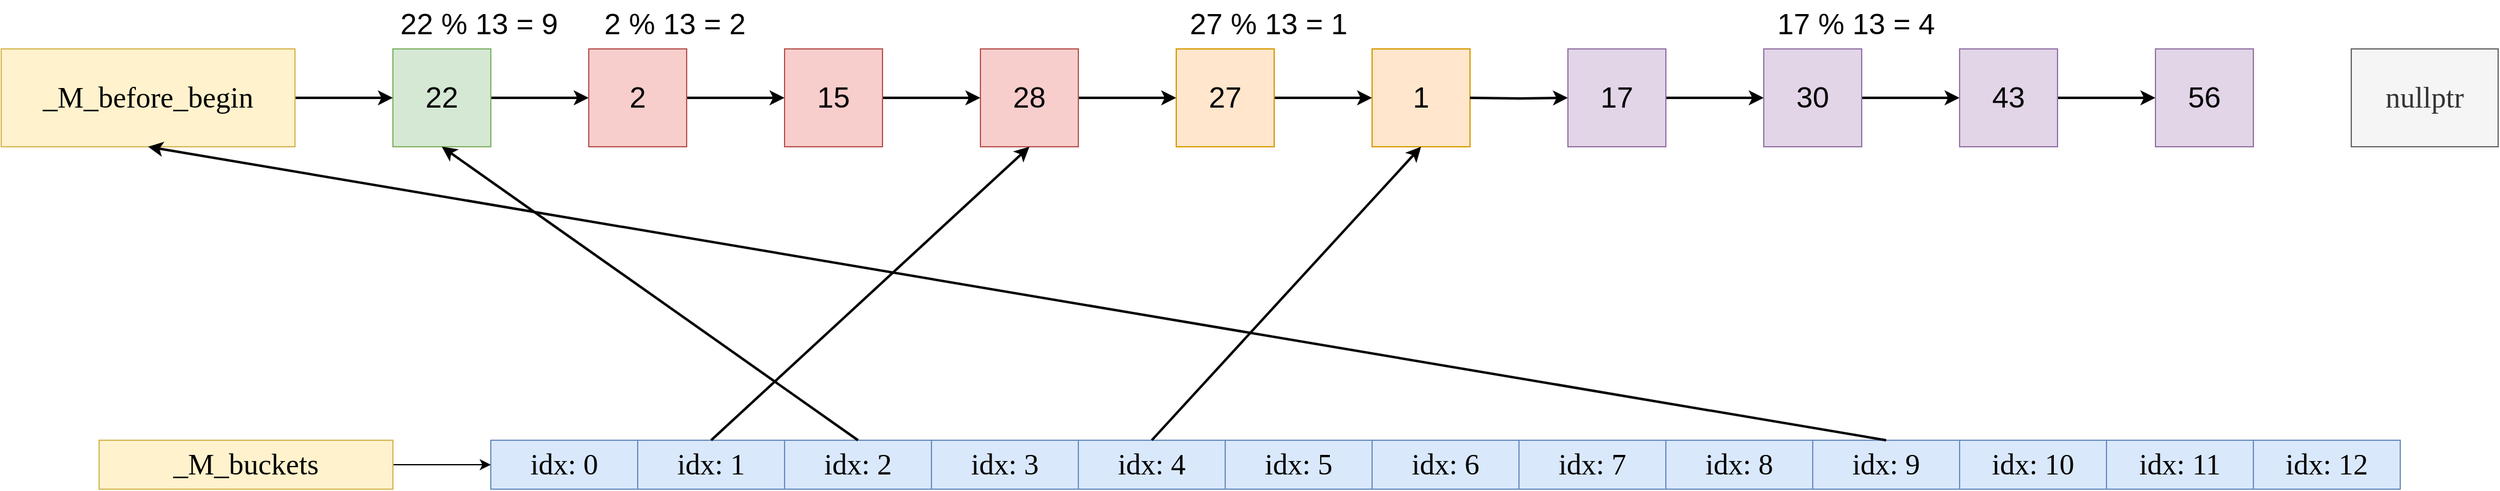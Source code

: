 <mxfile version="28.1.2">
  <diagram name="Page-1" id="Eac-Bs2ukqW6JTLggprC">
    <mxGraphModel dx="2803" dy="5627" grid="1" gridSize="10" guides="1" tooltips="1" connect="1" arrows="1" fold="1" page="1" pageScale="1" pageWidth="850" pageHeight="1100" math="0" shadow="0">
      <root>
        <mxCell id="0" />
        <mxCell id="1" parent="0" />
        <mxCell id="0fjNzYwwDh6nOgpX-9vb-41" value="&lt;span style=&quot;color: rgb(0, 0, 0); font-size: 24px;&quot;&gt;idx: 0&lt;/span&gt;" style="rounded=0;whiteSpace=wrap;html=1;fontFamily=Fira Code;fillColor=#dae8fc;strokeColor=#6c8ebf;" parent="1" vertex="1">
          <mxGeometry x="320" y="680" width="120" height="40" as="geometry" />
        </mxCell>
        <mxCell id="0fjNzYwwDh6nOgpX-9vb-42" value="&lt;span style=&quot;color: rgb(0, 0, 0); font-size: 24px;&quot;&gt;idx: 1&lt;/span&gt;" style="rounded=0;whiteSpace=wrap;html=1;fontFamily=Fira Code;fillColor=#dae8fc;strokeColor=#6c8ebf;" parent="1" vertex="1">
          <mxGeometry x="440" y="680" width="120" height="40" as="geometry" />
        </mxCell>
        <mxCell id="0fjNzYwwDh6nOgpX-9vb-44" value="&lt;span style=&quot;color: rgb(0, 0, 0); font-size: 24px;&quot;&gt;idx: 2&lt;/span&gt;" style="rounded=0;whiteSpace=wrap;html=1;fontFamily=Fira Code;fillColor=#dae8fc;strokeColor=#6c8ebf;" parent="1" vertex="1">
          <mxGeometry x="560" y="680" width="120" height="40" as="geometry" />
        </mxCell>
        <mxCell id="0fjNzYwwDh6nOgpX-9vb-45" value="&lt;span style=&quot;color: rgb(0, 0, 0); font-size: 24px;&quot;&gt;idx: 3&lt;/span&gt;" style="rounded=0;whiteSpace=wrap;html=1;fontFamily=Fira Code;fillColor=#dae8fc;strokeColor=#6c8ebf;" parent="1" vertex="1">
          <mxGeometry x="680" y="680" width="120" height="40" as="geometry" />
        </mxCell>
        <mxCell id="0fjNzYwwDh6nOgpX-9vb-46" value="&lt;span style=&quot;color: rgb(0, 0, 0); font-size: 24px;&quot;&gt;idx: 4&lt;/span&gt;" style="rounded=0;whiteSpace=wrap;html=1;fontFamily=Fira Code;fillColor=#dae8fc;strokeColor=#6c8ebf;" parent="1" vertex="1">
          <mxGeometry x="800" y="680" width="120" height="40" as="geometry" />
        </mxCell>
        <mxCell id="0fjNzYwwDh6nOgpX-9vb-47" value="&lt;span style=&quot;color: rgb(0, 0, 0); font-size: 24px;&quot;&gt;idx: 5&lt;/span&gt;" style="rounded=0;whiteSpace=wrap;html=1;fontFamily=Fira Code;fillColor=#dae8fc;strokeColor=#6c8ebf;" parent="1" vertex="1">
          <mxGeometry x="920" y="680" width="120" height="40" as="geometry" />
        </mxCell>
        <mxCell id="0fjNzYwwDh6nOgpX-9vb-48" value="&lt;span style=&quot;color: rgb(0, 0, 0); font-size: 24px;&quot;&gt;idx: 6&lt;/span&gt;" style="rounded=0;whiteSpace=wrap;html=1;fontFamily=Fira Code;fillColor=#dae8fc;strokeColor=#6c8ebf;" parent="1" vertex="1">
          <mxGeometry x="1040" y="680" width="120" height="40" as="geometry" />
        </mxCell>
        <mxCell id="0fjNzYwwDh6nOgpX-9vb-49" value="&lt;span style=&quot;color: rgb(0, 0, 0); font-size: 24px;&quot;&gt;idx: 7&lt;/span&gt;" style="rounded=0;whiteSpace=wrap;html=1;fontFamily=Fira Code;fillColor=#dae8fc;strokeColor=#6c8ebf;" parent="1" vertex="1">
          <mxGeometry x="1160" y="680" width="120" height="40" as="geometry" />
        </mxCell>
        <mxCell id="0fjNzYwwDh6nOgpX-9vb-50" value="&lt;span style=&quot;color: rgb(0, 0, 0); font-size: 24px;&quot;&gt;idx: 8&lt;/span&gt;" style="rounded=0;whiteSpace=wrap;html=1;fontFamily=Fira Code;fillColor=#dae8fc;strokeColor=#6c8ebf;" parent="1" vertex="1">
          <mxGeometry x="1280" y="680" width="120" height="40" as="geometry" />
        </mxCell>
        <mxCell id="0fjNzYwwDh6nOgpX-9vb-51" value="&lt;span style=&quot;color: rgb(0, 0, 0); font-size: 24px;&quot;&gt;idx: 9&lt;/span&gt;" style="rounded=0;whiteSpace=wrap;html=1;fontFamily=Fira Code;fillColor=#dae8fc;strokeColor=#6c8ebf;" parent="1" vertex="1">
          <mxGeometry x="1400" y="680" width="120" height="40" as="geometry" />
        </mxCell>
        <mxCell id="0fjNzYwwDh6nOgpX-9vb-52" value="&lt;span style=&quot;color: rgb(0, 0, 0); font-size: 24px;&quot;&gt;idx: 10&lt;/span&gt;" style="rounded=0;whiteSpace=wrap;html=1;fontFamily=Fira Code;fillColor=#dae8fc;strokeColor=#6c8ebf;" parent="1" vertex="1">
          <mxGeometry x="1520" y="680" width="120" height="40" as="geometry" />
        </mxCell>
        <mxCell id="0fjNzYwwDh6nOgpX-9vb-53" value="&lt;span style=&quot;color: rgb(0, 0, 0); font-size: 24px;&quot;&gt;idx: 11&lt;/span&gt;" style="rounded=0;whiteSpace=wrap;html=1;fontFamily=Fira Code;fillColor=#dae8fc;strokeColor=#6c8ebf;" parent="1" vertex="1">
          <mxGeometry x="1640" y="680" width="120" height="40" as="geometry" />
        </mxCell>
        <mxCell id="0fjNzYwwDh6nOgpX-9vb-54" value="&lt;span style=&quot;color: rgb(0, 0, 0); font-size: 24px;&quot;&gt;idx: 12&lt;/span&gt;" style="rounded=0;whiteSpace=wrap;html=1;fontFamily=Fira Code;fillColor=#dae8fc;strokeColor=#6c8ebf;" parent="1" vertex="1">
          <mxGeometry x="1760" y="680" width="120" height="40" as="geometry" />
        </mxCell>
        <mxCell id="0fjNzYwwDh6nOgpX-9vb-56" style="edgeStyle=orthogonalEdgeStyle;rounded=0;orthogonalLoop=1;jettySize=auto;html=1;exitX=1;exitY=0.5;exitDx=0;exitDy=0;entryX=0;entryY=0.5;entryDx=0;entryDy=0;" parent="1" source="0fjNzYwwDh6nOgpX-9vb-55" target="0fjNzYwwDh6nOgpX-9vb-41" edge="1">
          <mxGeometry relative="1" as="geometry" />
        </mxCell>
        <mxCell id="0fjNzYwwDh6nOgpX-9vb-55" value="_M_buckets" style="rounded=0;whiteSpace=wrap;html=1;fontSize=24;fontFamily=Fira Code;fillColor=#fff2cc;strokeColor=#d6b656;" parent="1" vertex="1">
          <mxGeometry y="680" width="240" height="40" as="geometry" />
        </mxCell>
        <mxCell id="0fjNzYwwDh6nOgpX-9vb-86" value="" style="edgeStyle=orthogonalEdgeStyle;rounded=0;orthogonalLoop=1;jettySize=auto;html=1;strokeWidth=2;fillColor=#d5e8d4;strokeColor=#000000;" parent="1" source="0fjNzYwwDh6nOgpX-9vb-74" target="0fjNzYwwDh6nOgpX-9vb-77" edge="1">
          <mxGeometry relative="1" as="geometry" />
        </mxCell>
        <mxCell id="0fjNzYwwDh6nOgpX-9vb-74" value="&lt;font style=&quot;font-size: 24px;&quot;&gt;22&lt;/font&gt;" style="rounded=0;whiteSpace=wrap;html=1;fillColor=#d5e8d4;strokeColor=#82b366;" parent="1" vertex="1">
          <mxGeometry x="240" y="360" width="80" height="80" as="geometry" />
        </mxCell>
        <mxCell id="0fjNzYwwDh6nOgpX-9vb-87" value="" style="edgeStyle=orthogonalEdgeStyle;rounded=0;orthogonalLoop=1;jettySize=auto;html=1;strokeWidth=2;fillColor=#d5e8d4;strokeColor=#000000;" parent="1" source="0fjNzYwwDh6nOgpX-9vb-77" target="0fjNzYwwDh6nOgpX-9vb-78" edge="1">
          <mxGeometry relative="1" as="geometry" />
        </mxCell>
        <mxCell id="0fjNzYwwDh6nOgpX-9vb-77" value="&lt;font style=&quot;font-size: 24px;&quot;&gt;2&lt;/font&gt;" style="rounded=0;whiteSpace=wrap;html=1;fillColor=#f8cecc;strokeColor=#b85450;" parent="1" vertex="1">
          <mxGeometry x="400" y="360" width="80" height="80" as="geometry" />
        </mxCell>
        <mxCell id="0fjNzYwwDh6nOgpX-9vb-88" value="" style="edgeStyle=orthogonalEdgeStyle;rounded=0;orthogonalLoop=1;jettySize=auto;html=1;strokeWidth=2;fillColor=#d5e8d4;strokeColor=#000000;" parent="1" source="0fjNzYwwDh6nOgpX-9vb-78" target="0fjNzYwwDh6nOgpX-9vb-79" edge="1">
          <mxGeometry relative="1" as="geometry" />
        </mxCell>
        <mxCell id="0fjNzYwwDh6nOgpX-9vb-78" value="&lt;font style=&quot;font-size: 24px;&quot;&gt;15&lt;/font&gt;" style="rounded=0;whiteSpace=wrap;html=1;fillColor=#f8cecc;strokeColor=#b85450;" parent="1" vertex="1">
          <mxGeometry x="560" y="360" width="80" height="80" as="geometry" />
        </mxCell>
        <mxCell id="0fjNzYwwDh6nOgpX-9vb-89" value="" style="edgeStyle=orthogonalEdgeStyle;rounded=0;orthogonalLoop=1;jettySize=auto;html=1;strokeWidth=2;fillColor=#d5e8d4;strokeColor=#000000;" parent="1" source="0fjNzYwwDh6nOgpX-9vb-79" target="0fjNzYwwDh6nOgpX-9vb-80" edge="1">
          <mxGeometry relative="1" as="geometry" />
        </mxCell>
        <mxCell id="0fjNzYwwDh6nOgpX-9vb-79" value="&lt;font style=&quot;font-size: 24px;&quot;&gt;28&lt;/font&gt;" style="rounded=0;whiteSpace=wrap;html=1;fillColor=#f8cecc;strokeColor=#b85450;" parent="1" vertex="1">
          <mxGeometry x="720" y="360" width="80" height="80" as="geometry" />
        </mxCell>
        <mxCell id="0fjNzYwwDh6nOgpX-9vb-90" value="" style="edgeStyle=orthogonalEdgeStyle;rounded=0;orthogonalLoop=1;jettySize=auto;html=1;strokeWidth=2;fillColor=#d5e8d4;strokeColor=#000000;" parent="1" source="0fjNzYwwDh6nOgpX-9vb-80" target="0fjNzYwwDh6nOgpX-9vb-81" edge="1">
          <mxGeometry relative="1" as="geometry" />
        </mxCell>
        <mxCell id="0fjNzYwwDh6nOgpX-9vb-80" value="&lt;font style=&quot;font-size: 24px;&quot;&gt;27&lt;/font&gt;" style="rounded=0;whiteSpace=wrap;html=1;fillColor=#ffe6cc;strokeColor=#d79b00;" parent="1" vertex="1">
          <mxGeometry x="880" y="360" width="80" height="80" as="geometry" />
        </mxCell>
        <mxCell id="0fjNzYwwDh6nOgpX-9vb-81" value="&lt;font style=&quot;font-size: 24px;&quot;&gt;1&lt;/font&gt;" style="rounded=0;whiteSpace=wrap;html=1;fillColor=#ffe6cc;strokeColor=#d79b00;" parent="1" vertex="1">
          <mxGeometry x="1040" y="360" width="80" height="80" as="geometry" />
        </mxCell>
        <mxCell id="0fjNzYwwDh6nOgpX-9vb-92" value="" style="edgeStyle=orthogonalEdgeStyle;rounded=0;orthogonalLoop=1;jettySize=auto;html=1;strokeWidth=2;fillColor=#d5e8d4;strokeColor=#000000;" parent="1" target="0fjNzYwwDh6nOgpX-9vb-83" edge="1">
          <mxGeometry relative="1" as="geometry">
            <mxPoint x="1120" y="400" as="sourcePoint" />
          </mxGeometry>
        </mxCell>
        <mxCell id="0fjNzYwwDh6nOgpX-9vb-93" value="" style="edgeStyle=orthogonalEdgeStyle;rounded=0;orthogonalLoop=1;jettySize=auto;html=1;strokeWidth=2;fillColor=#d5e8d4;strokeColor=#000000;" parent="1" source="0fjNzYwwDh6nOgpX-9vb-83" target="0fjNzYwwDh6nOgpX-9vb-84" edge="1">
          <mxGeometry relative="1" as="geometry" />
        </mxCell>
        <mxCell id="0fjNzYwwDh6nOgpX-9vb-83" value="&lt;font style=&quot;font-size: 24px;&quot;&gt;17&lt;/font&gt;" style="rounded=0;whiteSpace=wrap;html=1;fillColor=#e1d5e7;strokeColor=#9673a6;" parent="1" vertex="1">
          <mxGeometry x="1200" y="360" width="80" height="80" as="geometry" />
        </mxCell>
        <mxCell id="0fjNzYwwDh6nOgpX-9vb-94" value="" style="edgeStyle=orthogonalEdgeStyle;rounded=0;orthogonalLoop=1;jettySize=auto;html=1;strokeWidth=2;fillColor=#d5e8d4;strokeColor=#000000;" parent="1" source="0fjNzYwwDh6nOgpX-9vb-84" target="0fjNzYwwDh6nOgpX-9vb-85" edge="1">
          <mxGeometry relative="1" as="geometry" />
        </mxCell>
        <mxCell id="0fjNzYwwDh6nOgpX-9vb-84" value="&lt;font style=&quot;font-size: 24px;&quot;&gt;30&lt;/font&gt;" style="rounded=0;whiteSpace=wrap;html=1;fillColor=#e1d5e7;strokeColor=#9673a6;" parent="1" vertex="1">
          <mxGeometry x="1360" y="360" width="80" height="80" as="geometry" />
        </mxCell>
        <mxCell id="E5Ftfc2FvoPvFugDoQk0-2" style="edgeStyle=orthogonalEdgeStyle;rounded=0;orthogonalLoop=1;jettySize=auto;html=1;strokeWidth=2;" parent="1" source="0fjNzYwwDh6nOgpX-9vb-85" target="E5Ftfc2FvoPvFugDoQk0-1" edge="1">
          <mxGeometry relative="1" as="geometry" />
        </mxCell>
        <mxCell id="0fjNzYwwDh6nOgpX-9vb-85" value="&lt;font style=&quot;font-size: 24px;&quot;&gt;43&lt;/font&gt;" style="rounded=0;whiteSpace=wrap;html=1;fillColor=#e1d5e7;strokeColor=#9673a6;" parent="1" vertex="1">
          <mxGeometry x="1520" y="360" width="80" height="80" as="geometry" />
        </mxCell>
        <mxCell id="0fjNzYwwDh6nOgpX-9vb-103" value="" style="edgeStyle=orthogonalEdgeStyle;rounded=0;orthogonalLoop=1;jettySize=auto;html=1;strokeWidth=2;" parent="1" source="0fjNzYwwDh6nOgpX-9vb-99" target="0fjNzYwwDh6nOgpX-9vb-74" edge="1">
          <mxGeometry relative="1" as="geometry" />
        </mxCell>
        <mxCell id="0fjNzYwwDh6nOgpX-9vb-99" value="_M_before_begin" style="rounded=0;whiteSpace=wrap;html=1;fontSize=24;fontFamily=Fira Code;fillColor=#fff2cc;strokeColor=#d6b656;" parent="1" vertex="1">
          <mxGeometry x="-80" y="360" width="240" height="80" as="geometry" />
        </mxCell>
        <mxCell id="0fjNzYwwDh6nOgpX-9vb-101" value="&lt;font style=&quot;font-size: 24px;&quot;&gt;nullptr&lt;/font&gt;" style="rounded=0;whiteSpace=wrap;html=1;fontFamily=Fira Code;fillColor=#f5f5f5;strokeColor=#666666;fontColor=#333333;" parent="1" vertex="1">
          <mxGeometry x="1840" y="360" width="120" height="80" as="geometry" />
        </mxCell>
        <mxCell id="0fjNzYwwDh6nOgpX-9vb-104" value="" style="endArrow=classic;html=1;rounded=0;entryX=0.5;entryY=1;entryDx=0;entryDy=0;exitX=0.5;exitY=0;exitDx=0;exitDy=0;strokeWidth=2;" parent="1" source="0fjNzYwwDh6nOgpX-9vb-51" target="0fjNzYwwDh6nOgpX-9vb-99" edge="1">
          <mxGeometry width="50" height="50" relative="1" as="geometry">
            <mxPoint x="150" y="570" as="sourcePoint" />
            <mxPoint x="200" y="520" as="targetPoint" />
          </mxGeometry>
        </mxCell>
        <mxCell id="0fjNzYwwDh6nOgpX-9vb-105" value="" style="endArrow=classic;html=1;rounded=0;exitX=0.5;exitY=0;exitDx=0;exitDy=0;entryX=0.5;entryY=1;entryDx=0;entryDy=0;strokeWidth=2;" parent="1" source="0fjNzYwwDh6nOgpX-9vb-44" target="0fjNzYwwDh6nOgpX-9vb-74" edge="1">
          <mxGeometry width="50" height="50" relative="1" as="geometry">
            <mxPoint x="540" y="610" as="sourcePoint" />
            <mxPoint x="590" y="560" as="targetPoint" />
          </mxGeometry>
        </mxCell>
        <mxCell id="0fjNzYwwDh6nOgpX-9vb-106" value="&lt;font style=&quot;font-size: 24px;&quot;&gt;2 % 13 = 2&lt;/font&gt;" style="text;html=1;align=center;verticalAlign=middle;resizable=0;points=[];autosize=1;strokeColor=none;fillColor=none;" parent="1" vertex="1">
          <mxGeometry x="400" y="320" width="140" height="40" as="geometry" />
        </mxCell>
        <mxCell id="0fjNzYwwDh6nOgpX-9vb-107" value="&lt;font style=&quot;font-size: 24px;&quot;&gt;22 % 13 = 9&lt;/font&gt;" style="text;html=1;align=center;verticalAlign=middle;resizable=0;points=[];autosize=1;strokeColor=none;fillColor=none;" parent="1" vertex="1">
          <mxGeometry x="235" y="320" width="150" height="40" as="geometry" />
        </mxCell>
        <mxCell id="0fjNzYwwDh6nOgpX-9vb-108" value="&lt;font style=&quot;font-size: 24px;&quot;&gt;27 % 13 = 1&lt;/font&gt;" style="text;html=1;align=center;verticalAlign=middle;resizable=0;points=[];autosize=1;strokeColor=none;fillColor=none;" parent="1" vertex="1">
          <mxGeometry x="880" y="320" width="150" height="40" as="geometry" />
        </mxCell>
        <mxCell id="0fjNzYwwDh6nOgpX-9vb-109" value="" style="endArrow=classic;html=1;rounded=0;exitX=0.5;exitY=0;exitDx=0;exitDy=0;entryX=0.5;entryY=1;entryDx=0;entryDy=0;strokeWidth=2;" parent="1" source="0fjNzYwwDh6nOgpX-9vb-42" target="0fjNzYwwDh6nOgpX-9vb-79" edge="1">
          <mxGeometry width="50" height="50" relative="1" as="geometry">
            <mxPoint x="1130" y="750" as="sourcePoint" />
            <mxPoint x="790" y="510" as="targetPoint" />
          </mxGeometry>
        </mxCell>
        <mxCell id="0fjNzYwwDh6nOgpX-9vb-110" value="&lt;font style=&quot;font-size: 24px;&quot;&gt;17 % 13 = 4&lt;/font&gt;" style="text;html=1;align=center;verticalAlign=middle;resizable=0;points=[];autosize=1;strokeColor=none;fillColor=none;" parent="1" vertex="1">
          <mxGeometry x="1360" y="320" width="150" height="40" as="geometry" />
        </mxCell>
        <mxCell id="0fjNzYwwDh6nOgpX-9vb-111" value="" style="endArrow=classic;html=1;rounded=0;exitX=0.5;exitY=0;exitDx=0;exitDy=0;entryX=0.5;entryY=1;entryDx=0;entryDy=0;strokeWidth=2;" parent="1" source="0fjNzYwwDh6nOgpX-9vb-46" edge="1" target="0fjNzYwwDh6nOgpX-9vb-81">
          <mxGeometry width="50" height="50" relative="1" as="geometry">
            <mxPoint x="870" y="740" as="sourcePoint" />
            <mxPoint x="1240" y="440" as="targetPoint" />
          </mxGeometry>
        </mxCell>
        <mxCell id="E5Ftfc2FvoPvFugDoQk0-1" value="&lt;span style=&quot;font-size: 24px;&quot;&gt;56&lt;/span&gt;" style="rounded=0;whiteSpace=wrap;html=1;fillColor=#e1d5e7;strokeColor=#9673a6;" parent="1" vertex="1">
          <mxGeometry x="1680" y="360" width="80" height="80" as="geometry" />
        </mxCell>
      </root>
    </mxGraphModel>
  </diagram>
</mxfile>
